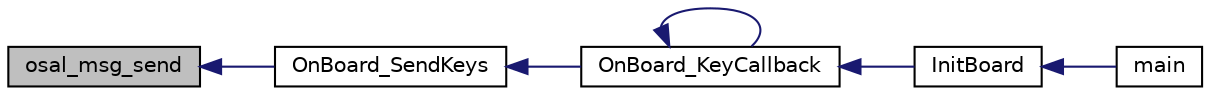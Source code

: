 digraph "osal_msg_send"
{
  edge [fontname="Helvetica",fontsize="10",labelfontname="Helvetica",labelfontsize="10"];
  node [fontname="Helvetica",fontsize="10",shape=record];
  rankdir="LR";
  Node1 [label="osal_msg_send",height=0.2,width=0.4,color="black", fillcolor="grey75", style="filled" fontcolor="black"];
  Node1 -> Node2 [dir="back",color="midnightblue",fontsize="10",style="solid",fontname="Helvetica"];
  Node2 [label="OnBoard_SendKeys",height=0.2,width=0.4,color="black", fillcolor="white", style="filled",URL="$_on_board_8h.html#a250c2de8210ecea78146672019432be4"];
  Node2 -> Node3 [dir="back",color="midnightblue",fontsize="10",style="solid",fontname="Helvetica"];
  Node3 [label="OnBoard_KeyCallback",height=0.2,width=0.4,color="black", fillcolor="white", style="filled",URL="$_on_board_8h.html#a474b4acdd981cbba54bbef30e40763a9"];
  Node3 -> Node4 [dir="back",color="midnightblue",fontsize="10",style="solid",fontname="Helvetica"];
  Node4 [label="InitBoard",height=0.2,width=0.4,color="black", fillcolor="white", style="filled",URL="$_on_board_8h.html#a254d58370d6c9488ac3e497115c1c7e3"];
  Node4 -> Node5 [dir="back",color="midnightblue",fontsize="10",style="solid",fontname="Helvetica"];
  Node5 [label="main",height=0.2,width=0.4,color="black", fillcolor="white", style="filled",URL="$_b_l_e___bridge___main_8c.html#a840291bc02cba5474a4cb46a9b9566fe"];
  Node3 -> Node3 [dir="back",color="midnightblue",fontsize="10",style="solid",fontname="Helvetica"];
}
